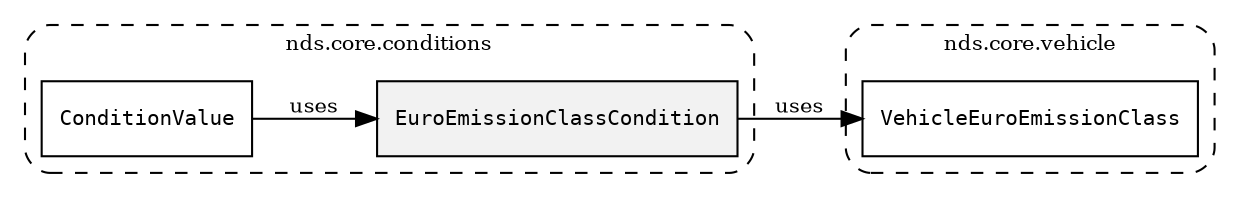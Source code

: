 /**
 * This dot file creates symbol collaboration diagram for EuroEmissionClassCondition.
 */
digraph ZSERIO
{
    node [shape=box, fontsize=10];
    rankdir="LR";
    fontsize=10;
    tooltip="EuroEmissionClassCondition collaboration diagram";

    subgraph "cluster_nds.core.conditions"
    {
        style="dashed, rounded";
        label="nds.core.conditions";
        tooltip="Package nds.core.conditions";
        href="../../../content/packages/nds.core.conditions.html#Package-nds-core-conditions";
        target="_parent";

        "EuroEmissionClassCondition" [style="filled", fillcolor="#0000000D", target="_parent", label=<<font face="monospace"><table align="center" border="0" cellspacing="0" cellpadding="0"><tr><td href="../../../content/packages/nds.core.conditions.html#Subtype-EuroEmissionClassCondition" title="Subtype defined in nds.core.conditions">EuroEmissionClassCondition</td></tr></table></font>>];
        "ConditionValue" [target="_parent", label=<<font face="monospace"><table align="center" border="0" cellspacing="0" cellpadding="0"><tr><td href="../../../content/packages/nds.core.conditions.html#Choice-ConditionValue" title="Choice defined in nds.core.conditions">ConditionValue</td></tr></table></font>>];
    }

    subgraph "cluster_nds.core.vehicle"
    {
        style="dashed, rounded";
        label="nds.core.vehicle";
        tooltip="Package nds.core.vehicle";
        href="../../../content/packages/nds.core.vehicle.html#Package-nds-core-vehicle";
        target="_parent";

        "VehicleEuroEmissionClass" [target="_parent", label=<<font face="monospace"><table align="center" border="0" cellspacing="0" cellpadding="0"><tr><td href="../../../content/packages/nds.core.vehicle.html#Bitmask-VehicleEuroEmissionClass" title="Bitmask defined in nds.core.vehicle">VehicleEuroEmissionClass</td></tr></table></font>>];
    }

    "EuroEmissionClassCondition" -> "VehicleEuroEmissionClass" [label="uses", fontsize=10];
    "ConditionValue" -> "EuroEmissionClassCondition" [label="uses", fontsize=10];
}
